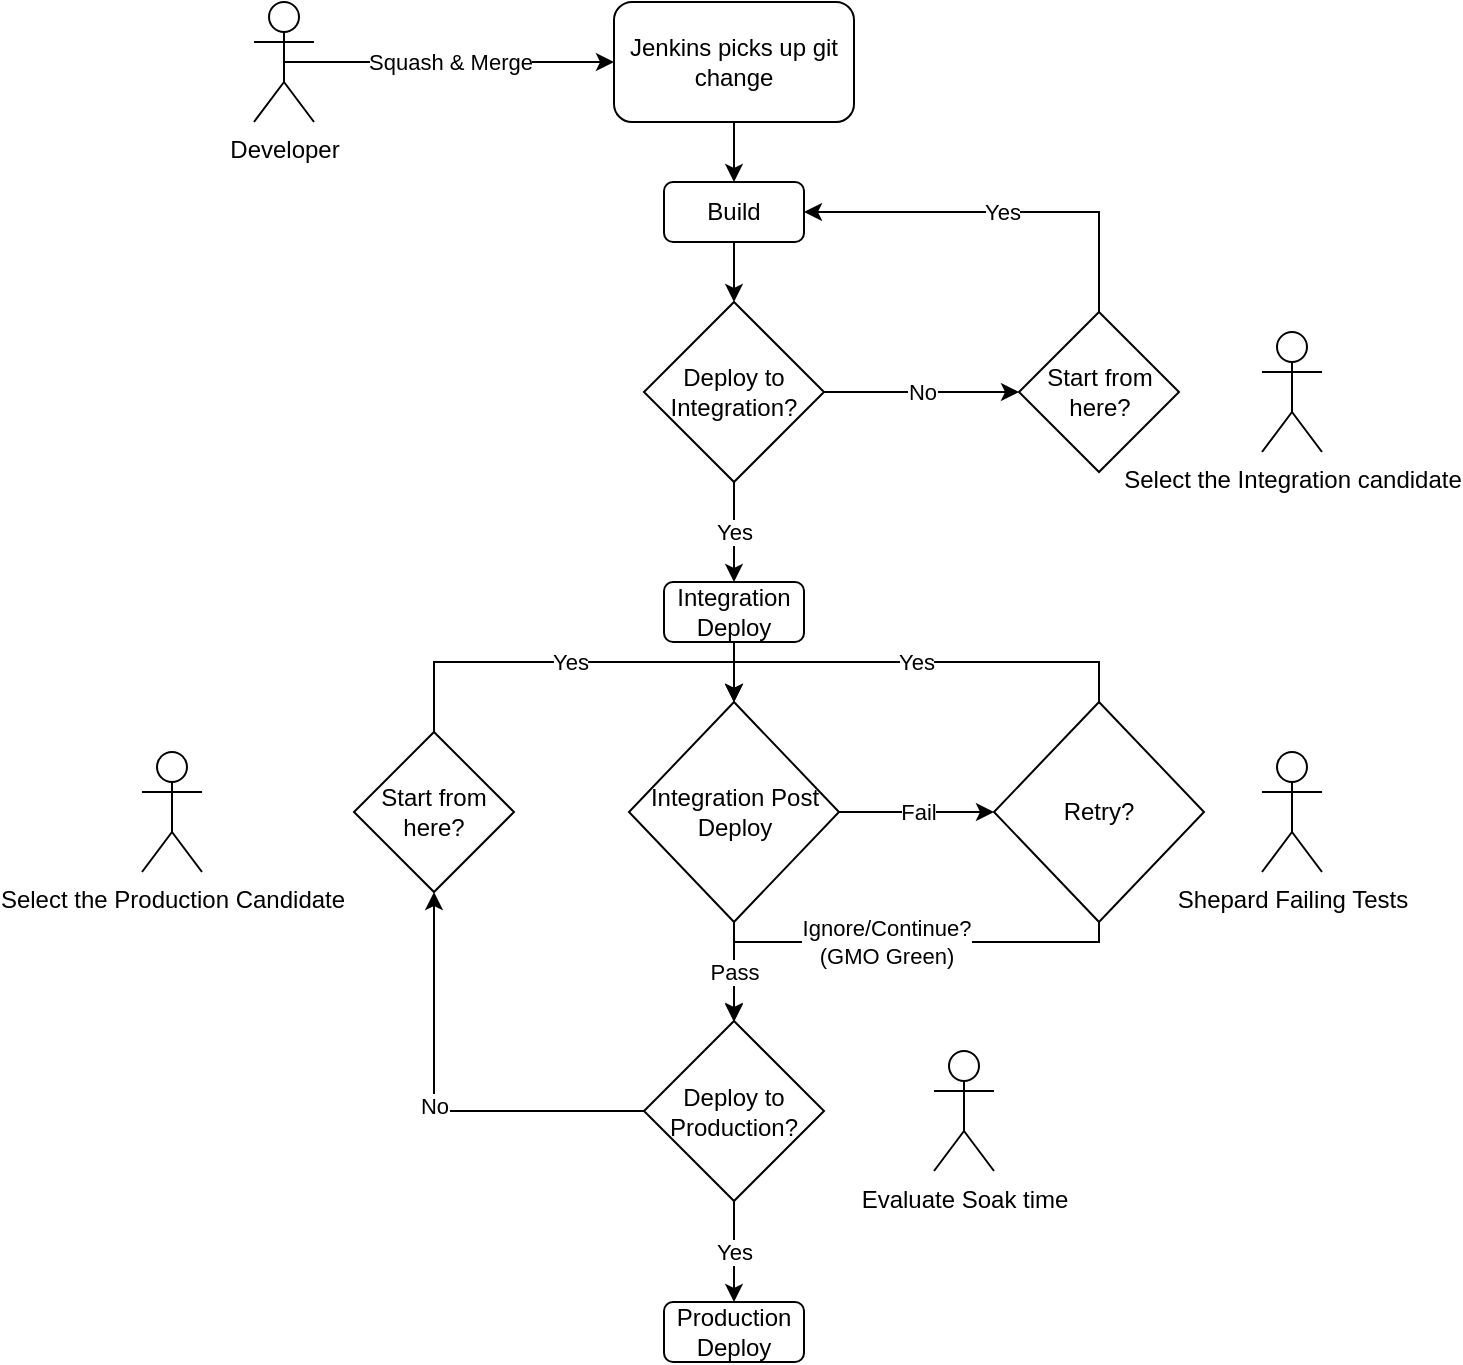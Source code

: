 <mxfile version="12.5.5" type="github">
  <diagram id="C5RBs43oDa-KdzZeNtuy" name="Page-1">
    <mxGraphModel dx="1944" dy="982" grid="1" gridSize="10" guides="1" tooltips="1" connect="1" arrows="1" fold="1" page="1" pageScale="1" pageWidth="827" pageHeight="1169" math="0" shadow="0">
      <root>
        <mxCell id="WIyWlLk6GJQsqaUBKTNV-0"/>
        <mxCell id="WIyWlLk6GJQsqaUBKTNV-1" parent="WIyWlLk6GJQsqaUBKTNV-0"/>
        <mxCell id="BCiQyHjomMqvo1AbY9es-8" value="Developer" style="shape=umlActor;verticalLabelPosition=bottom;labelBackgroundColor=#ffffff;verticalAlign=top;html=1;outlineConnect=0;" vertex="1" parent="WIyWlLk6GJQsqaUBKTNV-1">
          <mxGeometry x="176" y="160" width="30" height="60" as="geometry"/>
        </mxCell>
        <mxCell id="BCiQyHjomMqvo1AbY9es-15" value="Jenkins picks up git change" style="rounded=1;whiteSpace=wrap;html=1;" vertex="1" parent="WIyWlLk6GJQsqaUBKTNV-1">
          <mxGeometry x="356" y="160" width="120" height="60" as="geometry"/>
        </mxCell>
        <mxCell id="BCiQyHjomMqvo1AbY9es-16" value="Squash &amp;amp; Merge" style="edgeStyle=orthogonalEdgeStyle;rounded=0;orthogonalLoop=1;jettySize=auto;html=1;exitX=0.5;exitY=0.5;exitDx=0;exitDy=0;exitPerimeter=0;" edge="1" parent="WIyWlLk6GJQsqaUBKTNV-1" source="BCiQyHjomMqvo1AbY9es-8" target="BCiQyHjomMqvo1AbY9es-15">
          <mxGeometry relative="1" as="geometry"/>
        </mxCell>
        <mxCell id="BCiQyHjomMqvo1AbY9es-18" value="Build" style="rounded=1;whiteSpace=wrap;html=1;" vertex="1" parent="WIyWlLk6GJQsqaUBKTNV-1">
          <mxGeometry x="381" y="250" width="70" height="30" as="geometry"/>
        </mxCell>
        <mxCell id="BCiQyHjomMqvo1AbY9es-20" style="edgeStyle=orthogonalEdgeStyle;rounded=0;orthogonalLoop=1;jettySize=auto;html=1;" edge="1" parent="WIyWlLk6GJQsqaUBKTNV-1" source="BCiQyHjomMqvo1AbY9es-15" target="BCiQyHjomMqvo1AbY9es-18">
          <mxGeometry relative="1" as="geometry"/>
        </mxCell>
        <mxCell id="BCiQyHjomMqvo1AbY9es-19" value="Deploy to Integration?" style="rhombus;whiteSpace=wrap;html=1;strokeColor=#000000;" vertex="1" parent="WIyWlLk6GJQsqaUBKTNV-1">
          <mxGeometry x="371" y="310" width="90" height="90" as="geometry"/>
        </mxCell>
        <mxCell id="BCiQyHjomMqvo1AbY9es-21" style="edgeStyle=orthogonalEdgeStyle;rounded=0;orthogonalLoop=1;jettySize=auto;html=1;exitX=0.5;exitY=1;exitDx=0;exitDy=0;entryX=0.5;entryY=0;entryDx=0;entryDy=0;" edge="1" parent="WIyWlLk6GJQsqaUBKTNV-1" source="BCiQyHjomMqvo1AbY9es-18" target="BCiQyHjomMqvo1AbY9es-19">
          <mxGeometry relative="1" as="geometry"/>
        </mxCell>
        <mxCell id="BCiQyHjomMqvo1AbY9es-22" value="Integration Deploy" style="rounded=1;whiteSpace=wrap;html=1;" vertex="1" parent="WIyWlLk6GJQsqaUBKTNV-1">
          <mxGeometry x="381" y="450" width="70" height="30" as="geometry"/>
        </mxCell>
        <mxCell id="BCiQyHjomMqvo1AbY9es-23" value="Yes" style="edgeStyle=orthogonalEdgeStyle;rounded=0;orthogonalLoop=1;jettySize=auto;html=1;exitX=0.5;exitY=1;exitDx=0;exitDy=0;entryX=0.5;entryY=0;entryDx=0;entryDy=0;" edge="1" parent="WIyWlLk6GJQsqaUBKTNV-1" source="BCiQyHjomMqvo1AbY9es-19" target="BCiQyHjomMqvo1AbY9es-22">
          <mxGeometry relative="1" as="geometry"/>
        </mxCell>
        <mxCell id="BCiQyHjomMqvo1AbY9es-25" value="Integration Post Deploy" style="rhombus;whiteSpace=wrap;html=1;" vertex="1" parent="WIyWlLk6GJQsqaUBKTNV-1">
          <mxGeometry x="363.5" y="510" width="105" height="110" as="geometry"/>
        </mxCell>
        <mxCell id="BCiQyHjomMqvo1AbY9es-26" style="edgeStyle=orthogonalEdgeStyle;rounded=0;orthogonalLoop=1;jettySize=auto;html=1;exitX=0.5;exitY=1;exitDx=0;exitDy=0;entryX=0.5;entryY=0;entryDx=0;entryDy=0;" edge="1" parent="WIyWlLk6GJQsqaUBKTNV-1" source="BCiQyHjomMqvo1AbY9es-22" target="BCiQyHjomMqvo1AbY9es-25">
          <mxGeometry relative="1" as="geometry"/>
        </mxCell>
        <mxCell id="BCiQyHjomMqvo1AbY9es-27" value="Deploy to Production?" style="rhombus;whiteSpace=wrap;html=1;" vertex="1" parent="WIyWlLk6GJQsqaUBKTNV-1">
          <mxGeometry x="371" y="669.5" width="90" height="90" as="geometry"/>
        </mxCell>
        <mxCell id="BCiQyHjomMqvo1AbY9es-30" value="Production Deploy" style="rounded=1;whiteSpace=wrap;html=1;" vertex="1" parent="WIyWlLk6GJQsqaUBKTNV-1">
          <mxGeometry x="381" y="810" width="70" height="30" as="geometry"/>
        </mxCell>
        <mxCell id="BCiQyHjomMqvo1AbY9es-31" value="Yes" style="edgeStyle=orthogonalEdgeStyle;rounded=0;orthogonalLoop=1;jettySize=auto;html=1;exitX=0.5;exitY=1;exitDx=0;exitDy=0;entryX=0.5;entryY=0;entryDx=0;entryDy=0;" edge="1" parent="WIyWlLk6GJQsqaUBKTNV-1" source="BCiQyHjomMqvo1AbY9es-27" target="BCiQyHjomMqvo1AbY9es-30">
          <mxGeometry relative="1" as="geometry"/>
        </mxCell>
        <mxCell id="BCiQyHjomMqvo1AbY9es-36" value="Yes" style="edgeStyle=orthogonalEdgeStyle;rounded=0;orthogonalLoop=1;jettySize=auto;html=1;exitX=0.5;exitY=0;exitDx=0;exitDy=0;entryX=0.5;entryY=0;entryDx=0;entryDy=0;" edge="1" parent="WIyWlLk6GJQsqaUBKTNV-1" source="BCiQyHjomMqvo1AbY9es-33" target="BCiQyHjomMqvo1AbY9es-25">
          <mxGeometry relative="1" as="geometry"/>
        </mxCell>
        <mxCell id="BCiQyHjomMqvo1AbY9es-38" value="Ignore/Continue?&lt;br&gt;(GMO Green)" style="edgeStyle=orthogonalEdgeStyle;rounded=0;orthogonalLoop=1;jettySize=auto;html=1;" edge="1" parent="WIyWlLk6GJQsqaUBKTNV-1" source="BCiQyHjomMqvo1AbY9es-33">
          <mxGeometry relative="1" as="geometry">
            <mxPoint x="416" y="670" as="targetPoint"/>
            <Array as="points">
              <mxPoint x="599" y="630"/>
              <mxPoint x="416" y="630"/>
            </Array>
          </mxGeometry>
        </mxCell>
        <mxCell id="BCiQyHjomMqvo1AbY9es-33" value="Retry?" style="rhombus;whiteSpace=wrap;html=1;" vertex="1" parent="WIyWlLk6GJQsqaUBKTNV-1">
          <mxGeometry x="546" y="510" width="105" height="110" as="geometry"/>
        </mxCell>
        <mxCell id="BCiQyHjomMqvo1AbY9es-34" value="Fail" style="edgeStyle=orthogonalEdgeStyle;rounded=0;orthogonalLoop=1;jettySize=auto;html=1;exitX=1;exitY=0.5;exitDx=0;exitDy=0;entryX=0;entryY=0.5;entryDx=0;entryDy=0;" edge="1" parent="WIyWlLk6GJQsqaUBKTNV-1" source="BCiQyHjomMqvo1AbY9es-25" target="BCiQyHjomMqvo1AbY9es-33">
          <mxGeometry relative="1" as="geometry"/>
        </mxCell>
        <mxCell id="BCiQyHjomMqvo1AbY9es-42" value="Yes" style="edgeStyle=orthogonalEdgeStyle;rounded=0;orthogonalLoop=1;jettySize=auto;html=1;entryX=1;entryY=0.5;entryDx=0;entryDy=0;exitX=0.5;exitY=0;exitDx=0;exitDy=0;" edge="1" parent="WIyWlLk6GJQsqaUBKTNV-1" source="BCiQyHjomMqvo1AbY9es-40" target="BCiQyHjomMqvo1AbY9es-18">
          <mxGeometry relative="1" as="geometry">
            <Array as="points">
              <mxPoint x="599" y="265"/>
            </Array>
          </mxGeometry>
        </mxCell>
        <mxCell id="BCiQyHjomMqvo1AbY9es-40" value="Start from here?" style="rhombus;whiteSpace=wrap;html=1;strokeColor=#000000;" vertex="1" parent="WIyWlLk6GJQsqaUBKTNV-1">
          <mxGeometry x="558.5" y="315" width="80" height="80" as="geometry"/>
        </mxCell>
        <mxCell id="BCiQyHjomMqvo1AbY9es-41" value="No" style="edgeStyle=orthogonalEdgeStyle;rounded=0;orthogonalLoop=1;jettySize=auto;html=1;entryX=0;entryY=0.5;entryDx=0;entryDy=0;" edge="1" parent="WIyWlLk6GJQsqaUBKTNV-1" source="BCiQyHjomMqvo1AbY9es-19" target="BCiQyHjomMqvo1AbY9es-40">
          <mxGeometry relative="1" as="geometry"/>
        </mxCell>
        <mxCell id="BCiQyHjomMqvo1AbY9es-48" value="Yes" style="edgeStyle=orthogonalEdgeStyle;rounded=0;orthogonalLoop=1;jettySize=auto;html=1;exitX=0.5;exitY=0;exitDx=0;exitDy=0;" edge="1" parent="WIyWlLk6GJQsqaUBKTNV-1" source="BCiQyHjomMqvo1AbY9es-46">
          <mxGeometry relative="1" as="geometry">
            <mxPoint x="416" y="510" as="targetPoint"/>
            <Array as="points">
              <mxPoint x="266" y="490"/>
              <mxPoint x="416" y="490"/>
            </Array>
          </mxGeometry>
        </mxCell>
        <mxCell id="BCiQyHjomMqvo1AbY9es-46" value="Start from here?" style="rhombus;whiteSpace=wrap;html=1;" vertex="1" parent="WIyWlLk6GJQsqaUBKTNV-1">
          <mxGeometry x="226" y="525" width="80" height="80" as="geometry"/>
        </mxCell>
        <mxCell id="BCiQyHjomMqvo1AbY9es-47" value="No" style="edgeStyle=orthogonalEdgeStyle;rounded=0;orthogonalLoop=1;jettySize=auto;html=1;exitX=0;exitY=0.5;exitDx=0;exitDy=0;entryX=0.5;entryY=1;entryDx=0;entryDy=0;" edge="1" parent="WIyWlLk6GJQsqaUBKTNV-1" source="BCiQyHjomMqvo1AbY9es-27" target="BCiQyHjomMqvo1AbY9es-46">
          <mxGeometry relative="1" as="geometry">
            <Array as="points">
              <mxPoint x="266" y="715"/>
            </Array>
          </mxGeometry>
        </mxCell>
        <mxCell id="BCiQyHjomMqvo1AbY9es-78" value="Select the Integration candidate" style="shape=umlActor;verticalLabelPosition=bottom;labelBackgroundColor=#ffffff;verticalAlign=top;html=1;outlineConnect=0;" vertex="1" parent="WIyWlLk6GJQsqaUBKTNV-1">
          <mxGeometry x="680" y="325" width="30" height="60" as="geometry"/>
        </mxCell>
        <mxCell id="BCiQyHjomMqvo1AbY9es-79" value="Select the Production Candidate" style="shape=umlActor;verticalLabelPosition=bottom;labelBackgroundColor=#ffffff;verticalAlign=top;html=1;outlineConnect=0;" vertex="1" parent="WIyWlLk6GJQsqaUBKTNV-1">
          <mxGeometry x="120" y="535" width="30" height="60" as="geometry"/>
        </mxCell>
        <mxCell id="BCiQyHjomMqvo1AbY9es-28" value="Pass" style="edgeStyle=orthogonalEdgeStyle;rounded=0;orthogonalLoop=1;jettySize=auto;html=1;entryX=0.5;entryY=0;entryDx=0;entryDy=0;" edge="1" parent="WIyWlLk6GJQsqaUBKTNV-1" source="BCiQyHjomMqvo1AbY9es-25" target="BCiQyHjomMqvo1AbY9es-27">
          <mxGeometry relative="1" as="geometry"/>
        </mxCell>
        <mxCell id="BCiQyHjomMqvo1AbY9es-82" value="Shepard Failing Tests" style="shape=umlActor;verticalLabelPosition=bottom;labelBackgroundColor=#ffffff;verticalAlign=top;html=1;outlineConnect=0;" vertex="1" parent="WIyWlLk6GJQsqaUBKTNV-1">
          <mxGeometry x="680" y="535" width="30" height="60" as="geometry"/>
        </mxCell>
        <mxCell id="BCiQyHjomMqvo1AbY9es-83" value="Evaluate Soak time" style="shape=umlActor;verticalLabelPosition=bottom;labelBackgroundColor=#ffffff;verticalAlign=top;html=1;outlineConnect=0;" vertex="1" parent="WIyWlLk6GJQsqaUBKTNV-1">
          <mxGeometry x="516" y="684.5" width="30" height="60" as="geometry"/>
        </mxCell>
      </root>
    </mxGraphModel>
  </diagram>
</mxfile>
